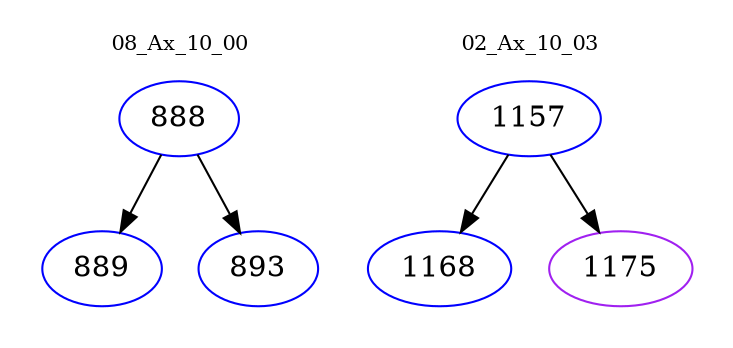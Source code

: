 digraph{
subgraph cluster_0 {
color = white
label = "08_Ax_10_00";
fontsize=10;
T0_888 [label="888", color="blue"]
T0_888 -> T0_889 [color="black"]
T0_889 [label="889", color="blue"]
T0_888 -> T0_893 [color="black"]
T0_893 [label="893", color="blue"]
}
subgraph cluster_1 {
color = white
label = "02_Ax_10_03";
fontsize=10;
T1_1157 [label="1157", color="blue"]
T1_1157 -> T1_1168 [color="black"]
T1_1168 [label="1168", color="blue"]
T1_1157 -> T1_1175 [color="black"]
T1_1175 [label="1175", color="purple"]
}
}

